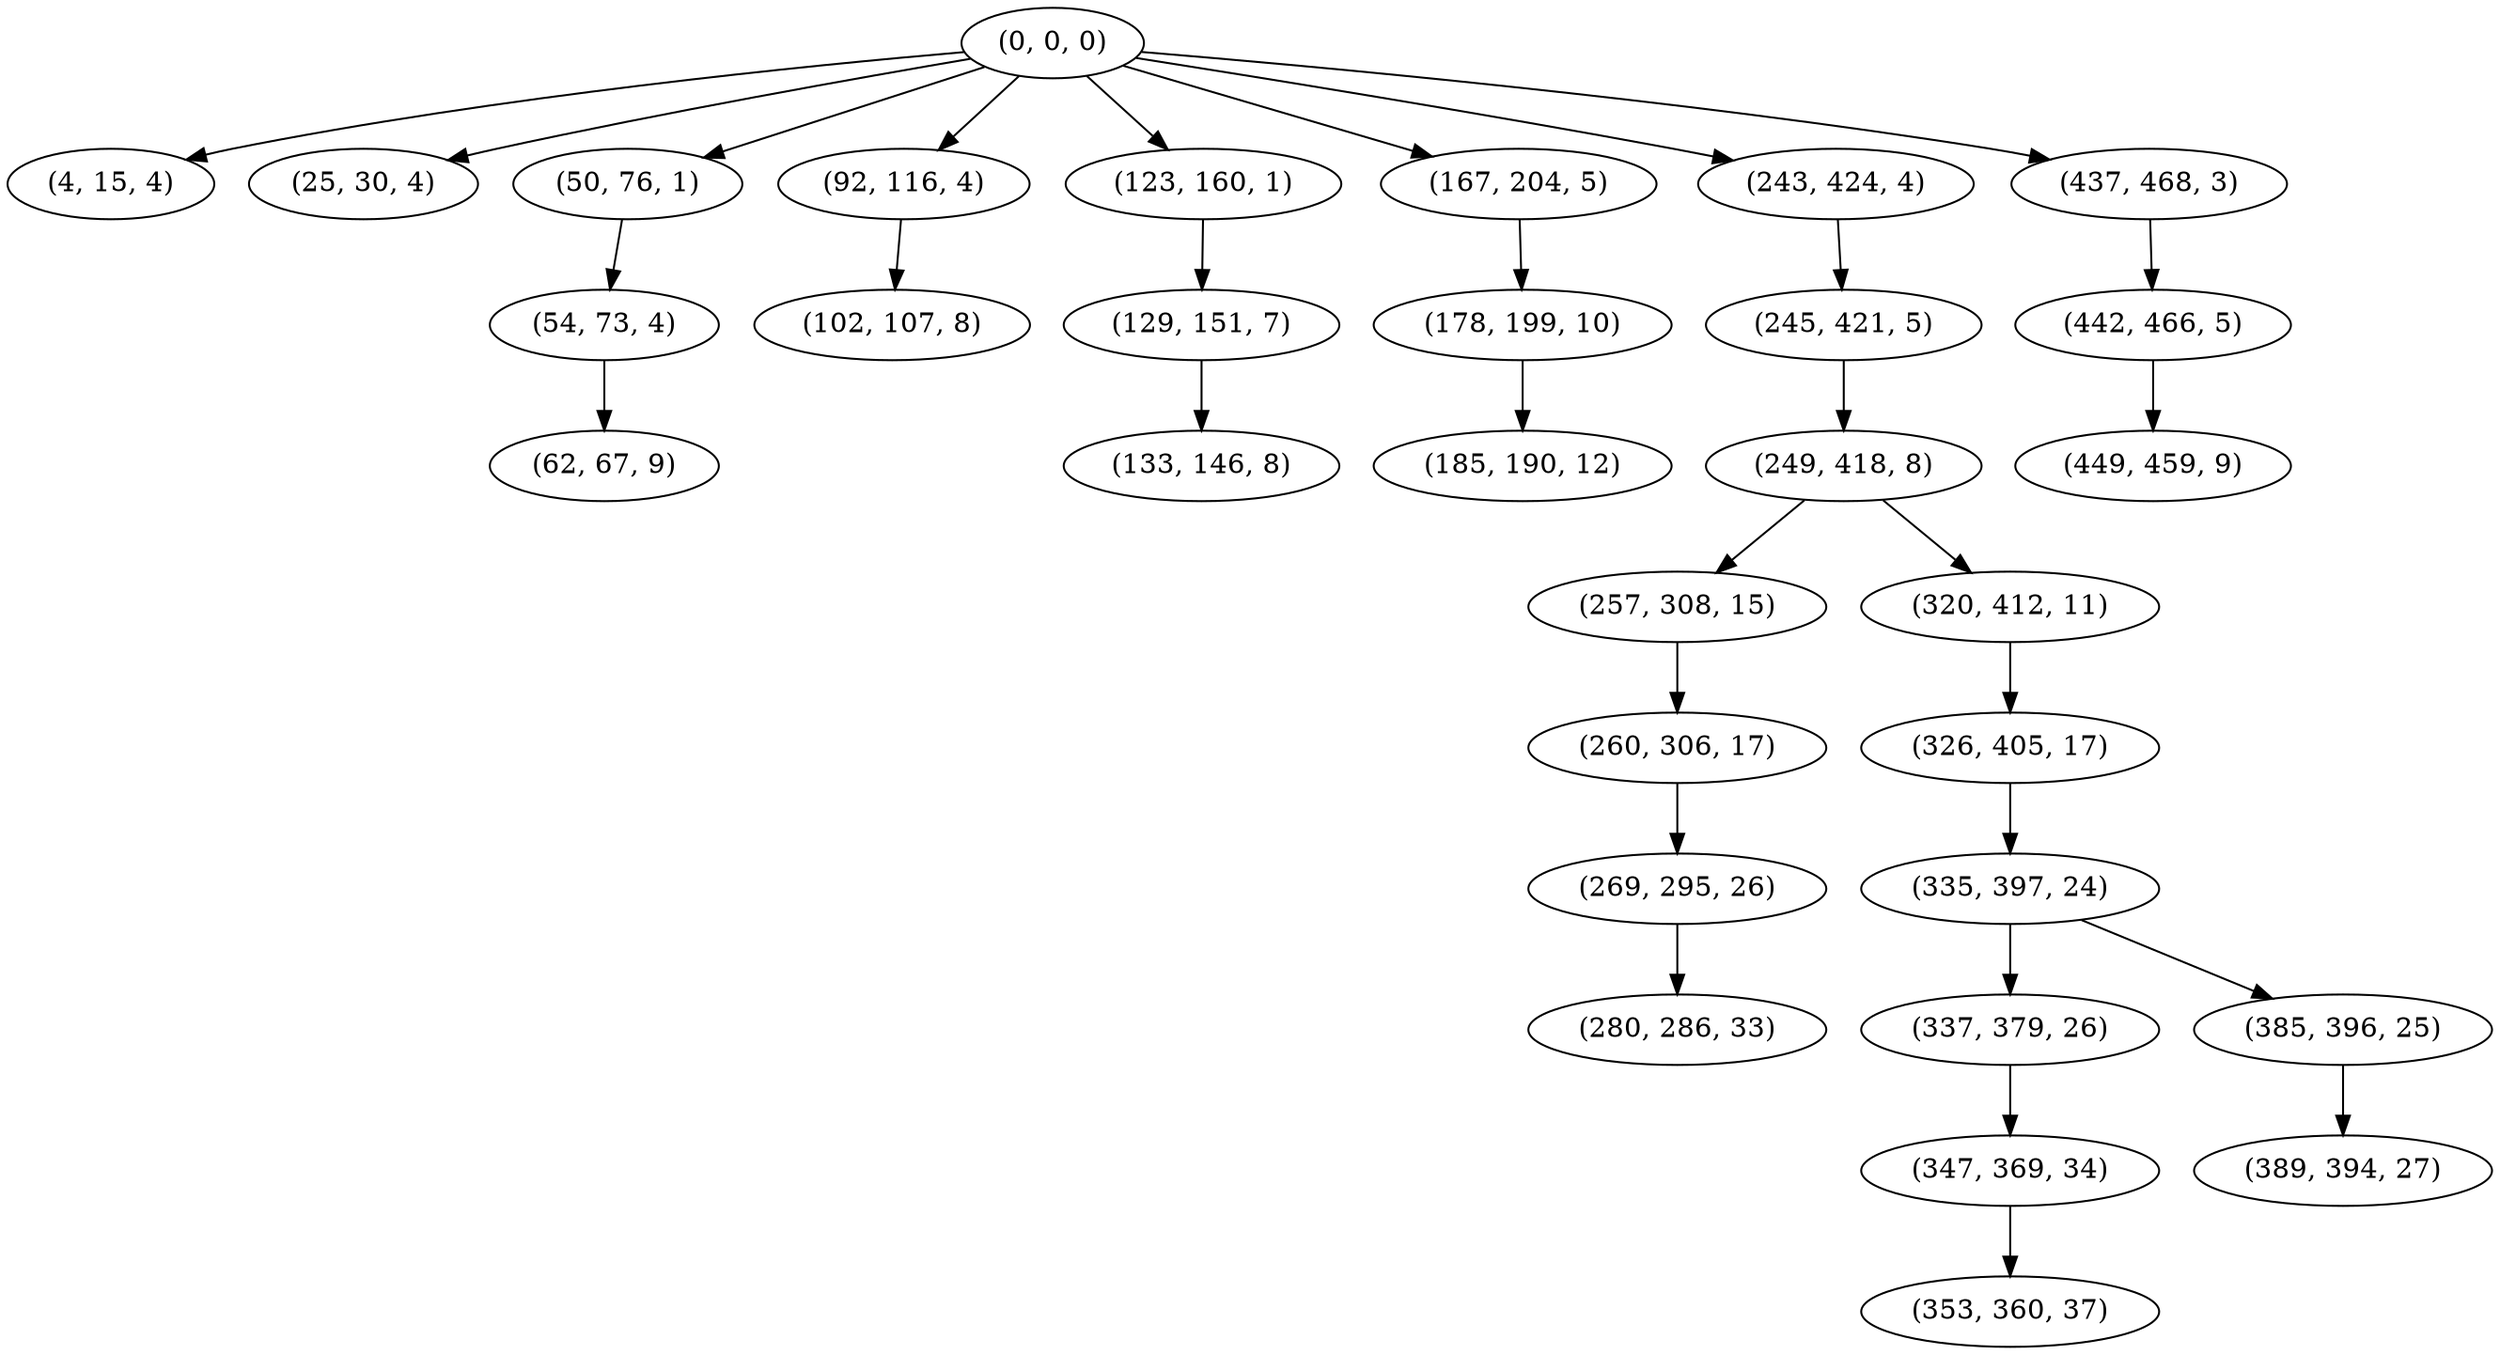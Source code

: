 digraph tree {
    "(0, 0, 0)";
    "(4, 15, 4)";
    "(25, 30, 4)";
    "(50, 76, 1)";
    "(54, 73, 4)";
    "(62, 67, 9)";
    "(92, 116, 4)";
    "(102, 107, 8)";
    "(123, 160, 1)";
    "(129, 151, 7)";
    "(133, 146, 8)";
    "(167, 204, 5)";
    "(178, 199, 10)";
    "(185, 190, 12)";
    "(243, 424, 4)";
    "(245, 421, 5)";
    "(249, 418, 8)";
    "(257, 308, 15)";
    "(260, 306, 17)";
    "(269, 295, 26)";
    "(280, 286, 33)";
    "(320, 412, 11)";
    "(326, 405, 17)";
    "(335, 397, 24)";
    "(337, 379, 26)";
    "(347, 369, 34)";
    "(353, 360, 37)";
    "(385, 396, 25)";
    "(389, 394, 27)";
    "(437, 468, 3)";
    "(442, 466, 5)";
    "(449, 459, 9)";
    "(0, 0, 0)" -> "(4, 15, 4)";
    "(0, 0, 0)" -> "(25, 30, 4)";
    "(0, 0, 0)" -> "(50, 76, 1)";
    "(0, 0, 0)" -> "(92, 116, 4)";
    "(0, 0, 0)" -> "(123, 160, 1)";
    "(0, 0, 0)" -> "(167, 204, 5)";
    "(0, 0, 0)" -> "(243, 424, 4)";
    "(0, 0, 0)" -> "(437, 468, 3)";
    "(50, 76, 1)" -> "(54, 73, 4)";
    "(54, 73, 4)" -> "(62, 67, 9)";
    "(92, 116, 4)" -> "(102, 107, 8)";
    "(123, 160, 1)" -> "(129, 151, 7)";
    "(129, 151, 7)" -> "(133, 146, 8)";
    "(167, 204, 5)" -> "(178, 199, 10)";
    "(178, 199, 10)" -> "(185, 190, 12)";
    "(243, 424, 4)" -> "(245, 421, 5)";
    "(245, 421, 5)" -> "(249, 418, 8)";
    "(249, 418, 8)" -> "(257, 308, 15)";
    "(249, 418, 8)" -> "(320, 412, 11)";
    "(257, 308, 15)" -> "(260, 306, 17)";
    "(260, 306, 17)" -> "(269, 295, 26)";
    "(269, 295, 26)" -> "(280, 286, 33)";
    "(320, 412, 11)" -> "(326, 405, 17)";
    "(326, 405, 17)" -> "(335, 397, 24)";
    "(335, 397, 24)" -> "(337, 379, 26)";
    "(335, 397, 24)" -> "(385, 396, 25)";
    "(337, 379, 26)" -> "(347, 369, 34)";
    "(347, 369, 34)" -> "(353, 360, 37)";
    "(385, 396, 25)" -> "(389, 394, 27)";
    "(437, 468, 3)" -> "(442, 466, 5)";
    "(442, 466, 5)" -> "(449, 459, 9)";
}
